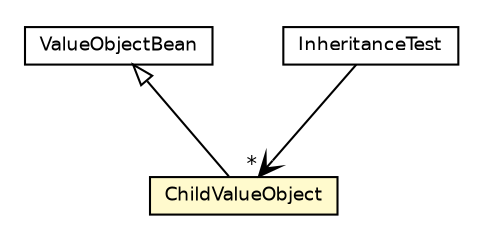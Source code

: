 #!/usr/local/bin/dot
#
# Class diagram 
# Generated by UmlGraph version 4.6 (http://www.spinellis.gr/sw/umlgraph)
#

digraph G {
	edge [fontname="Helvetica",fontsize=10,labelfontname="Helvetica",labelfontsize=10];
	node [fontname="Helvetica",fontsize=10,shape=plaintext];
	// org.synchronoss.cpo.jdbc.ValueObjectBean
	c1793 [label=<<table border="0" cellborder="1" cellspacing="0" cellpadding="2" port="p" href="./ValueObjectBean.html">
		<tr><td><table border="0" cellspacing="0" cellpadding="1">
			<tr><td> ValueObjectBean </td></tr>
		</table></td></tr>
		</table>>, fontname="Helvetica", fontcolor="black", fontsize=9.0];
	// org.synchronoss.cpo.jdbc.InheritanceTest
	c1808 [label=<<table border="0" cellborder="1" cellspacing="0" cellpadding="2" port="p" href="./InheritanceTest.html">
		<tr><td><table border="0" cellspacing="0" cellpadding="1">
			<tr><td> InheritanceTest </td></tr>
		</table></td></tr>
		</table>>, fontname="Helvetica", fontcolor="black", fontsize=9.0];
	// org.synchronoss.cpo.jdbc.ChildValueObject
	c1815 [label=<<table border="0" cellborder="1" cellspacing="0" cellpadding="2" port="p" bgcolor="lemonChiffon" href="./ChildValueObject.html">
		<tr><td><table border="0" cellspacing="0" cellpadding="1">
			<tr><td> ChildValueObject </td></tr>
		</table></td></tr>
		</table>>, fontname="Helvetica", fontcolor="black", fontsize=9.0];
	//org.synchronoss.cpo.jdbc.ChildValueObject extends org.synchronoss.cpo.jdbc.ValueObjectBean
	c1793:p -> c1815:p [dir=back,arrowtail=empty];
	// org.synchronoss.cpo.jdbc.InheritanceTest NAVASSOC org.synchronoss.cpo.jdbc.ChildValueObject
	c1808:p -> c1815:p [taillabel="", label="", headlabel="*", fontname="Helvetica", fontcolor="black", fontsize=10.0, color="black", arrowhead=open];
}

